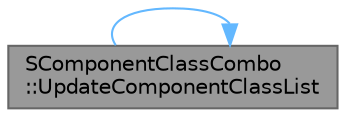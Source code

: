 digraph "SComponentClassCombo::UpdateComponentClassList"
{
 // INTERACTIVE_SVG=YES
 // LATEX_PDF_SIZE
  bgcolor="transparent";
  edge [fontname=Helvetica,fontsize=10,labelfontname=Helvetica,labelfontsize=10];
  node [fontname=Helvetica,fontsize=10,shape=box,height=0.2,width=0.4];
  rankdir="LR";
  Node1 [id="Node000001",label="SComponentClassCombo\l::UpdateComponentClassList",height=0.2,width=0.4,color="gray40", fillcolor="grey60", style="filled", fontcolor="black",tooltip="Update list of component classes."];
  Node1 -> Node1 [id="edge1_Node000001_Node000001",color="steelblue1",style="solid",tooltip=" "];
}
